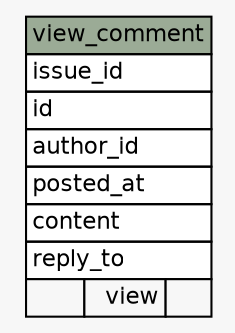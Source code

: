 // dot 2.38.0 on Linux 3.19.0-18-generic
// SchemaSpy rev 590
digraph "view_comment" {
  graph [
    rankdir="RL"
    bgcolor="#f7f7f7"
    nodesep="0.18"
    ranksep="0.46"
    fontname="Helvetica"
    fontsize="11"
  ];
  node [
    fontname="Helvetica"
    fontsize="11"
    shape="plaintext"
  ];
  edge [
    arrowsize="0.8"
  ];
  "view_comment" [
    label=<
    <TABLE BORDER="0" CELLBORDER="1" CELLSPACING="0" BGCOLOR="#ffffff">
      <TR><TD COLSPAN="3" BGCOLOR="#9bab96" ALIGN="CENTER">view_comment</TD></TR>
      <TR><TD PORT="issue_id" COLSPAN="3" ALIGN="LEFT">issue_id</TD></TR>
      <TR><TD PORT="id" COLSPAN="3" ALIGN="LEFT">id</TD></TR>
      <TR><TD PORT="author_id" COLSPAN="3" ALIGN="LEFT">author_id</TD></TR>
      <TR><TD PORT="posted_at" COLSPAN="3" ALIGN="LEFT">posted_at</TD></TR>
      <TR><TD PORT="content" COLSPAN="3" ALIGN="LEFT">content</TD></TR>
      <TR><TD PORT="reply_to" COLSPAN="3" ALIGN="LEFT">reply_to</TD></TR>
      <TR><TD ALIGN="LEFT" BGCOLOR="#f7f7f7">  </TD><TD ALIGN="RIGHT" BGCOLOR="#f7f7f7">view</TD><TD ALIGN="RIGHT" BGCOLOR="#f7f7f7">  </TD></TR>
    </TABLE>>
    URL="tables/view_comment.html"
    tooltip="view_comment"
  ];
}

